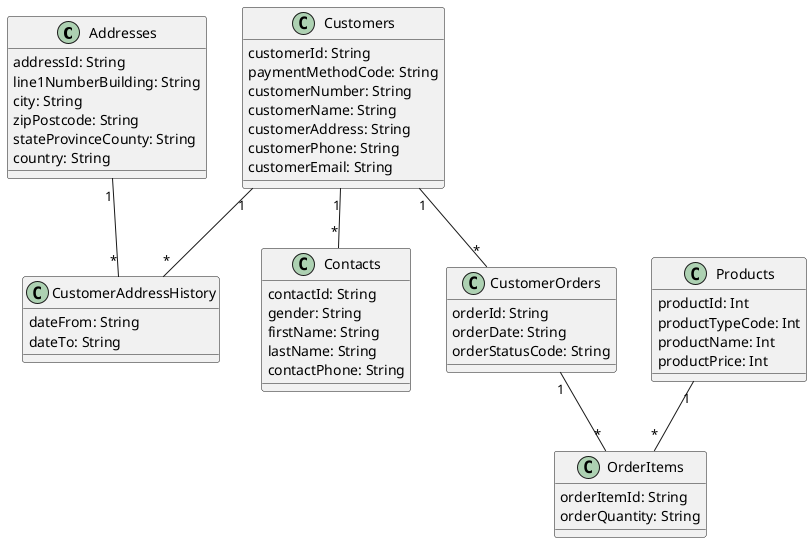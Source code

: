@startuml "CustomersAndProductsContacts"


class Addresses{
  addressId: String
  line1NumberBuilding: String
  city: String
  zipPostcode: String
  stateProvinceCounty: String
  country: String
}

class Products{
  productId: Int
  productTypeCode: Int
  productName: Int
  productPrice: Int
}

class Customers{
  customerId: String
  paymentMethodCode: String
  customerNumber: String
  customerName: String
  customerAddress: String
  customerPhone: String
  customerEmail: String
}

class Contacts{
  contactId: String
  gender: String
  firstName: String
  lastName: String
  contactPhone: String
}

class CustomerAddressHistory{
  dateFrom: String
  dateTo: String
}

class CustomerOrders{
  orderId: String
  orderDate: String
  orderStatusCode: String
}

class OrderItems{
  orderItemId: String
  orderQuantity: String
}



Addresses "1" -- "*" CustomerAddressHistory

Products "1" -- "*" OrderItems

Customers "1" -- "*" CustomerOrders

Customers "1" -- "*" Contacts

Customers "1" -- "*" CustomerAddressHistory

CustomerOrders "1" -- "*" OrderItems


@enduml